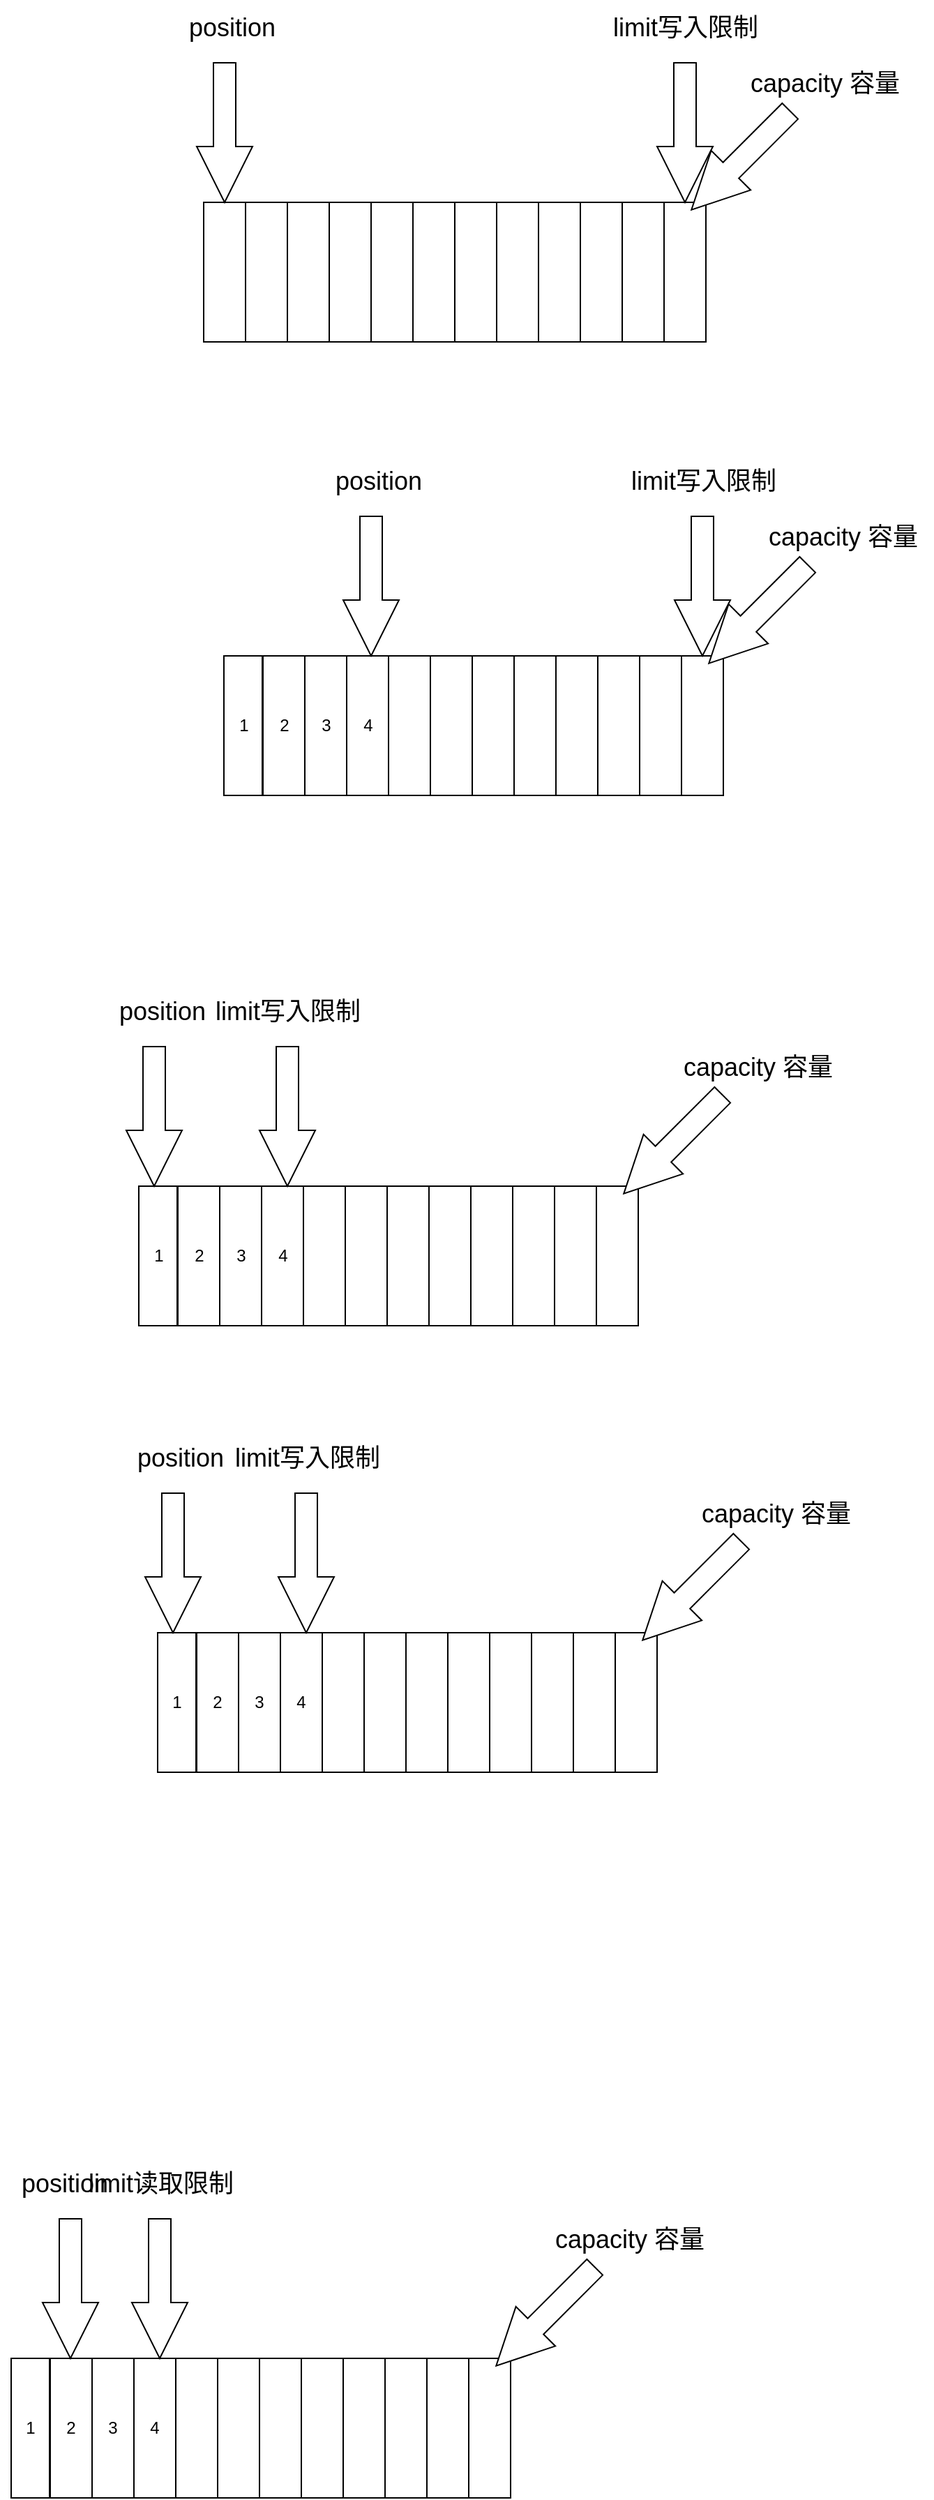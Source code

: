 <mxfile version="24.7.17">
  <diagram name="第 1 页" id="zHqoGz7Wv1w7LbTlSXfK">
    <mxGraphModel dx="1037" dy="704" grid="1" gridSize="10" guides="1" tooltips="1" connect="1" arrows="1" fold="1" page="1" pageScale="1" pageWidth="827" pageHeight="1169" math="0" shadow="0">
      <root>
        <mxCell id="0" />
        <mxCell id="1" parent="0" />
        <mxCell id="NZ2SatmOXx5t-zUzV57u-1" value="" style="rounded=0;whiteSpace=wrap;html=1;" vertex="1" parent="1">
          <mxGeometry x="190" y="160" width="30" height="100" as="geometry" />
        </mxCell>
        <mxCell id="NZ2SatmOXx5t-zUzV57u-2" value="" style="rounded=0;whiteSpace=wrap;html=1;" vertex="1" parent="1">
          <mxGeometry x="220" y="160" width="30" height="100" as="geometry" />
        </mxCell>
        <mxCell id="NZ2SatmOXx5t-zUzV57u-3" value="" style="rounded=0;whiteSpace=wrap;html=1;" vertex="1" parent="1">
          <mxGeometry x="250" y="160" width="30" height="100" as="geometry" />
        </mxCell>
        <mxCell id="NZ2SatmOXx5t-zUzV57u-4" value="" style="rounded=0;whiteSpace=wrap;html=1;" vertex="1" parent="1">
          <mxGeometry x="280" y="160" width="30" height="100" as="geometry" />
        </mxCell>
        <mxCell id="NZ2SatmOXx5t-zUzV57u-5" value="" style="rounded=0;whiteSpace=wrap;html=1;" vertex="1" parent="1">
          <mxGeometry x="310" y="160" width="30" height="100" as="geometry" />
        </mxCell>
        <mxCell id="NZ2SatmOXx5t-zUzV57u-6" value="" style="rounded=0;whiteSpace=wrap;html=1;" vertex="1" parent="1">
          <mxGeometry x="340" y="160" width="30" height="100" as="geometry" />
        </mxCell>
        <mxCell id="NZ2SatmOXx5t-zUzV57u-7" value="" style="rounded=0;whiteSpace=wrap;html=1;" vertex="1" parent="1">
          <mxGeometry x="370" y="160" width="30" height="100" as="geometry" />
        </mxCell>
        <mxCell id="NZ2SatmOXx5t-zUzV57u-8" value="" style="rounded=0;whiteSpace=wrap;html=1;" vertex="1" parent="1">
          <mxGeometry x="400" y="160" width="30" height="100" as="geometry" />
        </mxCell>
        <mxCell id="NZ2SatmOXx5t-zUzV57u-9" value="" style="rounded=0;whiteSpace=wrap;html=1;" vertex="1" parent="1">
          <mxGeometry x="430" y="160" width="30" height="100" as="geometry" />
        </mxCell>
        <mxCell id="NZ2SatmOXx5t-zUzV57u-10" value="" style="rounded=0;whiteSpace=wrap;html=1;" vertex="1" parent="1">
          <mxGeometry x="460" y="160" width="30" height="100" as="geometry" />
        </mxCell>
        <mxCell id="NZ2SatmOXx5t-zUzV57u-11" value="" style="rounded=0;whiteSpace=wrap;html=1;" vertex="1" parent="1">
          <mxGeometry x="490" y="160" width="30" height="100" as="geometry" />
        </mxCell>
        <mxCell id="NZ2SatmOXx5t-zUzV57u-12" value="" style="rounded=0;whiteSpace=wrap;html=1;" vertex="1" parent="1">
          <mxGeometry x="520" y="160" width="30" height="100" as="geometry" />
        </mxCell>
        <mxCell id="NZ2SatmOXx5t-zUzV57u-14" value="" style="html=1;shadow=0;dashed=0;align=center;verticalAlign=middle;shape=mxgraph.arrows2.arrow;dy=0.6;dx=40;direction=south;notch=0;" vertex="1" parent="1">
          <mxGeometry x="185" y="60" width="40" height="100" as="geometry" />
        </mxCell>
        <mxCell id="NZ2SatmOXx5t-zUzV57u-15" value="&lt;font style=&quot;font-size: 18px;&quot;&gt;position&lt;/font&gt;" style="text;html=1;align=center;verticalAlign=middle;resizable=0;points=[];autosize=1;strokeColor=none;fillColor=none;" vertex="1" parent="1">
          <mxGeometry x="165" y="15" width="90" height="40" as="geometry" />
        </mxCell>
        <mxCell id="NZ2SatmOXx5t-zUzV57u-16" value="" style="html=1;shadow=0;dashed=0;align=center;verticalAlign=middle;shape=mxgraph.arrows2.arrow;dy=0.6;dx=40;direction=south;notch=0;" vertex="1" parent="1">
          <mxGeometry x="515" y="60" width="40" height="100" as="geometry" />
        </mxCell>
        <mxCell id="NZ2SatmOXx5t-zUzV57u-17" value="&lt;font style=&quot;font-size: 18px;&quot;&gt;limit写入限制&lt;/font&gt;" style="text;html=1;align=center;verticalAlign=middle;resizable=0;points=[];autosize=1;strokeColor=none;fillColor=none;" vertex="1" parent="1">
          <mxGeometry x="470" y="15" width="130" height="40" as="geometry" />
        </mxCell>
        <mxCell id="NZ2SatmOXx5t-zUzV57u-19" value="" style="html=1;shadow=0;dashed=0;align=center;verticalAlign=middle;shape=mxgraph.arrows2.arrow;dy=0.6;dx=40;direction=south;notch=0;rotation=45;" vertex="1" parent="1">
          <mxGeometry x="555" y="80" width="40" height="100" as="geometry" />
        </mxCell>
        <mxCell id="NZ2SatmOXx5t-zUzV57u-20" value="&lt;font style=&quot;font-size: 18px;&quot;&gt;capacity 容量&lt;/font&gt;" style="text;html=1;align=center;verticalAlign=middle;resizable=0;points=[];autosize=1;strokeColor=none;fillColor=none;" vertex="1" parent="1">
          <mxGeometry x="570" y="55" width="130" height="40" as="geometry" />
        </mxCell>
        <mxCell id="NZ2SatmOXx5t-zUzV57u-22" value="1" style="rounded=0;whiteSpace=wrap;html=1;" vertex="1" parent="1">
          <mxGeometry x="204.5" y="485" width="27.5" height="100" as="geometry" />
        </mxCell>
        <mxCell id="NZ2SatmOXx5t-zUzV57u-23" value="2" style="rounded=0;whiteSpace=wrap;html=1;" vertex="1" parent="1">
          <mxGeometry x="232.5" y="485" width="30" height="100" as="geometry" />
        </mxCell>
        <mxCell id="NZ2SatmOXx5t-zUzV57u-24" value="3" style="rounded=0;whiteSpace=wrap;html=1;" vertex="1" parent="1">
          <mxGeometry x="262.5" y="485" width="30" height="100" as="geometry" />
        </mxCell>
        <mxCell id="NZ2SatmOXx5t-zUzV57u-25" value="4" style="rounded=0;whiteSpace=wrap;html=1;" vertex="1" parent="1">
          <mxGeometry x="292.5" y="485" width="30" height="100" as="geometry" />
        </mxCell>
        <mxCell id="NZ2SatmOXx5t-zUzV57u-26" value="" style="rounded=0;whiteSpace=wrap;html=1;" vertex="1" parent="1">
          <mxGeometry x="322.5" y="485" width="30" height="100" as="geometry" />
        </mxCell>
        <mxCell id="NZ2SatmOXx5t-zUzV57u-27" value="" style="rounded=0;whiteSpace=wrap;html=1;" vertex="1" parent="1">
          <mxGeometry x="352.5" y="485" width="30" height="100" as="geometry" />
        </mxCell>
        <mxCell id="NZ2SatmOXx5t-zUzV57u-28" value="" style="rounded=0;whiteSpace=wrap;html=1;" vertex="1" parent="1">
          <mxGeometry x="382.5" y="485" width="30" height="100" as="geometry" />
        </mxCell>
        <mxCell id="NZ2SatmOXx5t-zUzV57u-29" value="" style="rounded=0;whiteSpace=wrap;html=1;" vertex="1" parent="1">
          <mxGeometry x="412.5" y="485" width="30" height="100" as="geometry" />
        </mxCell>
        <mxCell id="NZ2SatmOXx5t-zUzV57u-30" value="" style="rounded=0;whiteSpace=wrap;html=1;" vertex="1" parent="1">
          <mxGeometry x="442.5" y="485" width="30" height="100" as="geometry" />
        </mxCell>
        <mxCell id="NZ2SatmOXx5t-zUzV57u-31" value="" style="rounded=0;whiteSpace=wrap;html=1;" vertex="1" parent="1">
          <mxGeometry x="472.5" y="485" width="30" height="100" as="geometry" />
        </mxCell>
        <mxCell id="NZ2SatmOXx5t-zUzV57u-32" value="" style="rounded=0;whiteSpace=wrap;html=1;" vertex="1" parent="1">
          <mxGeometry x="502.5" y="485" width="30" height="100" as="geometry" />
        </mxCell>
        <mxCell id="NZ2SatmOXx5t-zUzV57u-33" value="" style="rounded=0;whiteSpace=wrap;html=1;" vertex="1" parent="1">
          <mxGeometry x="532.5" y="485" width="30" height="100" as="geometry" />
        </mxCell>
        <mxCell id="NZ2SatmOXx5t-zUzV57u-34" value="" style="html=1;shadow=0;dashed=0;align=center;verticalAlign=middle;shape=mxgraph.arrows2.arrow;dy=0.6;dx=40;direction=south;notch=0;" vertex="1" parent="1">
          <mxGeometry x="290" y="385" width="40" height="100" as="geometry" />
        </mxCell>
        <mxCell id="NZ2SatmOXx5t-zUzV57u-35" value="&lt;font style=&quot;font-size: 18px;&quot;&gt;position&lt;/font&gt;" style="text;html=1;align=center;verticalAlign=middle;resizable=0;points=[];autosize=1;strokeColor=none;fillColor=none;" vertex="1" parent="1">
          <mxGeometry x="270" y="340" width="90" height="40" as="geometry" />
        </mxCell>
        <mxCell id="NZ2SatmOXx5t-zUzV57u-36" value="" style="html=1;shadow=0;dashed=0;align=center;verticalAlign=middle;shape=mxgraph.arrows2.arrow;dy=0.6;dx=40;direction=south;notch=0;" vertex="1" parent="1">
          <mxGeometry x="527.5" y="385" width="40" height="100" as="geometry" />
        </mxCell>
        <mxCell id="NZ2SatmOXx5t-zUzV57u-37" value="&lt;font style=&quot;font-size: 18px;&quot;&gt;limit写入限制&lt;/font&gt;" style="text;html=1;align=center;verticalAlign=middle;resizable=0;points=[];autosize=1;strokeColor=none;fillColor=none;" vertex="1" parent="1">
          <mxGeometry x="482.5" y="340" width="130" height="40" as="geometry" />
        </mxCell>
        <mxCell id="NZ2SatmOXx5t-zUzV57u-38" value="" style="html=1;shadow=0;dashed=0;align=center;verticalAlign=middle;shape=mxgraph.arrows2.arrow;dy=0.6;dx=40;direction=south;notch=0;rotation=45;" vertex="1" parent="1">
          <mxGeometry x="567.5" y="405" width="40" height="100" as="geometry" />
        </mxCell>
        <mxCell id="NZ2SatmOXx5t-zUzV57u-39" value="&lt;font style=&quot;font-size: 18px;&quot;&gt;capacity 容量&lt;/font&gt;" style="text;html=1;align=center;verticalAlign=middle;resizable=0;points=[];autosize=1;strokeColor=none;fillColor=none;" vertex="1" parent="1">
          <mxGeometry x="582.5" y="380" width="130" height="40" as="geometry" />
        </mxCell>
        <mxCell id="NZ2SatmOXx5t-zUzV57u-41" value="1" style="rounded=0;whiteSpace=wrap;html=1;" vertex="1" parent="1">
          <mxGeometry x="143.5" y="865" width="27.5" height="100" as="geometry" />
        </mxCell>
        <mxCell id="NZ2SatmOXx5t-zUzV57u-42" value="2" style="rounded=0;whiteSpace=wrap;html=1;" vertex="1" parent="1">
          <mxGeometry x="171.5" y="865" width="30" height="100" as="geometry" />
        </mxCell>
        <mxCell id="NZ2SatmOXx5t-zUzV57u-43" value="3" style="rounded=0;whiteSpace=wrap;html=1;" vertex="1" parent="1">
          <mxGeometry x="201.5" y="865" width="30" height="100" as="geometry" />
        </mxCell>
        <mxCell id="NZ2SatmOXx5t-zUzV57u-44" value="4" style="rounded=0;whiteSpace=wrap;html=1;" vertex="1" parent="1">
          <mxGeometry x="231.5" y="865" width="30" height="100" as="geometry" />
        </mxCell>
        <mxCell id="NZ2SatmOXx5t-zUzV57u-45" value="" style="rounded=0;whiteSpace=wrap;html=1;" vertex="1" parent="1">
          <mxGeometry x="261.5" y="865" width="30" height="100" as="geometry" />
        </mxCell>
        <mxCell id="NZ2SatmOXx5t-zUzV57u-46" value="" style="rounded=0;whiteSpace=wrap;html=1;" vertex="1" parent="1">
          <mxGeometry x="291.5" y="865" width="30" height="100" as="geometry" />
        </mxCell>
        <mxCell id="NZ2SatmOXx5t-zUzV57u-47" value="" style="rounded=0;whiteSpace=wrap;html=1;" vertex="1" parent="1">
          <mxGeometry x="321.5" y="865" width="30" height="100" as="geometry" />
        </mxCell>
        <mxCell id="NZ2SatmOXx5t-zUzV57u-48" value="" style="rounded=0;whiteSpace=wrap;html=1;" vertex="1" parent="1">
          <mxGeometry x="351.5" y="865" width="30" height="100" as="geometry" />
        </mxCell>
        <mxCell id="NZ2SatmOXx5t-zUzV57u-49" value="" style="rounded=0;whiteSpace=wrap;html=1;" vertex="1" parent="1">
          <mxGeometry x="381.5" y="865" width="30" height="100" as="geometry" />
        </mxCell>
        <mxCell id="NZ2SatmOXx5t-zUzV57u-50" value="" style="rounded=0;whiteSpace=wrap;html=1;" vertex="1" parent="1">
          <mxGeometry x="411.5" y="865" width="30" height="100" as="geometry" />
        </mxCell>
        <mxCell id="NZ2SatmOXx5t-zUzV57u-51" value="" style="rounded=0;whiteSpace=wrap;html=1;" vertex="1" parent="1">
          <mxGeometry x="441.5" y="865" width="30" height="100" as="geometry" />
        </mxCell>
        <mxCell id="NZ2SatmOXx5t-zUzV57u-52" value="" style="rounded=0;whiteSpace=wrap;html=1;" vertex="1" parent="1">
          <mxGeometry x="471.5" y="865" width="30" height="100" as="geometry" />
        </mxCell>
        <mxCell id="NZ2SatmOXx5t-zUzV57u-53" value="" style="html=1;shadow=0;dashed=0;align=center;verticalAlign=middle;shape=mxgraph.arrows2.arrow;dy=0.6;dx=40;direction=south;notch=0;" vertex="1" parent="1">
          <mxGeometry x="134.5" y="765" width="40" height="100" as="geometry" />
        </mxCell>
        <mxCell id="NZ2SatmOXx5t-zUzV57u-54" value="&lt;font style=&quot;font-size: 18px;&quot;&gt;position&lt;/font&gt;" style="text;html=1;align=center;verticalAlign=middle;resizable=0;points=[];autosize=1;strokeColor=none;fillColor=none;" vertex="1" parent="1">
          <mxGeometry x="114.5" y="720" width="90" height="40" as="geometry" />
        </mxCell>
        <mxCell id="NZ2SatmOXx5t-zUzV57u-55" value="" style="html=1;shadow=0;dashed=0;align=center;verticalAlign=middle;shape=mxgraph.arrows2.arrow;dy=0.6;dx=40;direction=south;notch=0;" vertex="1" parent="1">
          <mxGeometry x="230" y="765" width="40" height="100" as="geometry" />
        </mxCell>
        <mxCell id="NZ2SatmOXx5t-zUzV57u-56" value="&lt;font style=&quot;font-size: 18px;&quot;&gt;limit写入限制&lt;/font&gt;" style="text;html=1;align=center;verticalAlign=middle;resizable=0;points=[];autosize=1;strokeColor=none;fillColor=none;" vertex="1" parent="1">
          <mxGeometry x="185" y="720" width="130" height="40" as="geometry" />
        </mxCell>
        <mxCell id="NZ2SatmOXx5t-zUzV57u-57" value="" style="html=1;shadow=0;dashed=0;align=center;verticalAlign=middle;shape=mxgraph.arrows2.arrow;dy=0.6;dx=40;direction=south;notch=0;rotation=45;" vertex="1" parent="1">
          <mxGeometry x="506.5" y="785" width="40" height="100" as="geometry" />
        </mxCell>
        <mxCell id="NZ2SatmOXx5t-zUzV57u-58" value="&lt;font style=&quot;font-size: 18px;&quot;&gt;capacity 容量&lt;/font&gt;" style="text;html=1;align=center;verticalAlign=middle;resizable=0;points=[];autosize=1;strokeColor=none;fillColor=none;" vertex="1" parent="1">
          <mxGeometry x="521.5" y="760" width="130" height="40" as="geometry" />
        </mxCell>
        <mxCell id="NZ2SatmOXx5t-zUzV57u-59" value="1" style="rounded=0;whiteSpace=wrap;html=1;" vertex="1" parent="1">
          <mxGeometry x="157" y="1185" width="27.5" height="100" as="geometry" />
        </mxCell>
        <mxCell id="NZ2SatmOXx5t-zUzV57u-60" value="2" style="rounded=0;whiteSpace=wrap;html=1;" vertex="1" parent="1">
          <mxGeometry x="185" y="1185" width="30" height="100" as="geometry" />
        </mxCell>
        <mxCell id="NZ2SatmOXx5t-zUzV57u-61" value="3" style="rounded=0;whiteSpace=wrap;html=1;" vertex="1" parent="1">
          <mxGeometry x="215" y="1185" width="30" height="100" as="geometry" />
        </mxCell>
        <mxCell id="NZ2SatmOXx5t-zUzV57u-62" value="4" style="rounded=0;whiteSpace=wrap;html=1;" vertex="1" parent="1">
          <mxGeometry x="245" y="1185" width="30" height="100" as="geometry" />
        </mxCell>
        <mxCell id="NZ2SatmOXx5t-zUzV57u-63" value="" style="rounded=0;whiteSpace=wrap;html=1;" vertex="1" parent="1">
          <mxGeometry x="275" y="1185" width="30" height="100" as="geometry" />
        </mxCell>
        <mxCell id="NZ2SatmOXx5t-zUzV57u-64" value="" style="rounded=0;whiteSpace=wrap;html=1;" vertex="1" parent="1">
          <mxGeometry x="305" y="1185" width="30" height="100" as="geometry" />
        </mxCell>
        <mxCell id="NZ2SatmOXx5t-zUzV57u-65" value="" style="rounded=0;whiteSpace=wrap;html=1;" vertex="1" parent="1">
          <mxGeometry x="335" y="1185" width="30" height="100" as="geometry" />
        </mxCell>
        <mxCell id="NZ2SatmOXx5t-zUzV57u-66" value="" style="rounded=0;whiteSpace=wrap;html=1;" vertex="1" parent="1">
          <mxGeometry x="365" y="1185" width="30" height="100" as="geometry" />
        </mxCell>
        <mxCell id="NZ2SatmOXx5t-zUzV57u-67" value="" style="rounded=0;whiteSpace=wrap;html=1;" vertex="1" parent="1">
          <mxGeometry x="395" y="1185" width="30" height="100" as="geometry" />
        </mxCell>
        <mxCell id="NZ2SatmOXx5t-zUzV57u-68" value="" style="rounded=0;whiteSpace=wrap;html=1;" vertex="1" parent="1">
          <mxGeometry x="425" y="1185" width="30" height="100" as="geometry" />
        </mxCell>
        <mxCell id="NZ2SatmOXx5t-zUzV57u-69" value="" style="rounded=0;whiteSpace=wrap;html=1;" vertex="1" parent="1">
          <mxGeometry x="455" y="1185" width="30" height="100" as="geometry" />
        </mxCell>
        <mxCell id="NZ2SatmOXx5t-zUzV57u-70" value="" style="rounded=0;whiteSpace=wrap;html=1;" vertex="1" parent="1">
          <mxGeometry x="485" y="1185" width="30" height="100" as="geometry" />
        </mxCell>
        <mxCell id="NZ2SatmOXx5t-zUzV57u-71" value="" style="html=1;shadow=0;dashed=0;align=center;verticalAlign=middle;shape=mxgraph.arrows2.arrow;dy=0.6;dx=40;direction=south;notch=0;" vertex="1" parent="1">
          <mxGeometry x="148" y="1085" width="40" height="100" as="geometry" />
        </mxCell>
        <mxCell id="NZ2SatmOXx5t-zUzV57u-72" value="&lt;font style=&quot;font-size: 18px;&quot;&gt;position&lt;/font&gt;" style="text;html=1;align=center;verticalAlign=middle;resizable=0;points=[];autosize=1;strokeColor=none;fillColor=none;" vertex="1" parent="1">
          <mxGeometry x="128" y="1040" width="90" height="40" as="geometry" />
        </mxCell>
        <mxCell id="NZ2SatmOXx5t-zUzV57u-73" value="" style="html=1;shadow=0;dashed=0;align=center;verticalAlign=middle;shape=mxgraph.arrows2.arrow;dy=0.6;dx=40;direction=south;notch=0;" vertex="1" parent="1">
          <mxGeometry x="243.5" y="1085" width="40" height="100" as="geometry" />
        </mxCell>
        <mxCell id="NZ2SatmOXx5t-zUzV57u-74" value="&lt;font style=&quot;font-size: 18px;&quot;&gt;limit写入限制&lt;/font&gt;" style="text;html=1;align=center;verticalAlign=middle;resizable=0;points=[];autosize=1;strokeColor=none;fillColor=none;" vertex="1" parent="1">
          <mxGeometry x="198.5" y="1040" width="130" height="40" as="geometry" />
        </mxCell>
        <mxCell id="NZ2SatmOXx5t-zUzV57u-75" value="" style="html=1;shadow=0;dashed=0;align=center;verticalAlign=middle;shape=mxgraph.arrows2.arrow;dy=0.6;dx=40;direction=south;notch=0;rotation=45;" vertex="1" parent="1">
          <mxGeometry x="520" y="1105" width="40" height="100" as="geometry" />
        </mxCell>
        <mxCell id="NZ2SatmOXx5t-zUzV57u-76" value="&lt;font style=&quot;font-size: 18px;&quot;&gt;capacity 容量&lt;/font&gt;" style="text;html=1;align=center;verticalAlign=middle;resizable=0;points=[];autosize=1;strokeColor=none;fillColor=none;" vertex="1" parent="1">
          <mxGeometry x="535" y="1080" width="130" height="40" as="geometry" />
        </mxCell>
        <mxCell id="NZ2SatmOXx5t-zUzV57u-95" value="1" style="rounded=0;whiteSpace=wrap;html=1;" vertex="1" parent="1">
          <mxGeometry x="52" y="1705" width="27.5" height="100" as="geometry" />
        </mxCell>
        <mxCell id="NZ2SatmOXx5t-zUzV57u-96" value="2" style="rounded=0;whiteSpace=wrap;html=1;" vertex="1" parent="1">
          <mxGeometry x="80" y="1705" width="30" height="100" as="geometry" />
        </mxCell>
        <mxCell id="NZ2SatmOXx5t-zUzV57u-97" value="3" style="rounded=0;whiteSpace=wrap;html=1;" vertex="1" parent="1">
          <mxGeometry x="110" y="1705" width="30" height="100" as="geometry" />
        </mxCell>
        <mxCell id="NZ2SatmOXx5t-zUzV57u-98" value="4" style="rounded=0;whiteSpace=wrap;html=1;" vertex="1" parent="1">
          <mxGeometry x="140" y="1705" width="30" height="100" as="geometry" />
        </mxCell>
        <mxCell id="NZ2SatmOXx5t-zUzV57u-99" value="" style="rounded=0;whiteSpace=wrap;html=1;" vertex="1" parent="1">
          <mxGeometry x="170" y="1705" width="30" height="100" as="geometry" />
        </mxCell>
        <mxCell id="NZ2SatmOXx5t-zUzV57u-100" value="" style="rounded=0;whiteSpace=wrap;html=1;" vertex="1" parent="1">
          <mxGeometry x="200" y="1705" width="30" height="100" as="geometry" />
        </mxCell>
        <mxCell id="NZ2SatmOXx5t-zUzV57u-101" value="" style="rounded=0;whiteSpace=wrap;html=1;" vertex="1" parent="1">
          <mxGeometry x="230" y="1705" width="30" height="100" as="geometry" />
        </mxCell>
        <mxCell id="NZ2SatmOXx5t-zUzV57u-102" value="" style="rounded=0;whiteSpace=wrap;html=1;" vertex="1" parent="1">
          <mxGeometry x="260" y="1705" width="30" height="100" as="geometry" />
        </mxCell>
        <mxCell id="NZ2SatmOXx5t-zUzV57u-103" value="" style="rounded=0;whiteSpace=wrap;html=1;" vertex="1" parent="1">
          <mxGeometry x="290" y="1705" width="30" height="100" as="geometry" />
        </mxCell>
        <mxCell id="NZ2SatmOXx5t-zUzV57u-104" value="" style="rounded=0;whiteSpace=wrap;html=1;" vertex="1" parent="1">
          <mxGeometry x="320" y="1705" width="30" height="100" as="geometry" />
        </mxCell>
        <mxCell id="NZ2SatmOXx5t-zUzV57u-105" value="" style="rounded=0;whiteSpace=wrap;html=1;" vertex="1" parent="1">
          <mxGeometry x="350" y="1705" width="30" height="100" as="geometry" />
        </mxCell>
        <mxCell id="NZ2SatmOXx5t-zUzV57u-106" value="" style="rounded=0;whiteSpace=wrap;html=1;" vertex="1" parent="1">
          <mxGeometry x="380" y="1705" width="30" height="100" as="geometry" />
        </mxCell>
        <mxCell id="NZ2SatmOXx5t-zUzV57u-107" value="" style="html=1;shadow=0;dashed=0;align=center;verticalAlign=middle;shape=mxgraph.arrows2.arrow;dy=0.6;dx=40;direction=south;notch=0;" vertex="1" parent="1">
          <mxGeometry x="74.5" y="1605" width="40" height="100" as="geometry" />
        </mxCell>
        <mxCell id="NZ2SatmOXx5t-zUzV57u-108" value="&lt;font style=&quot;font-size: 18px;&quot;&gt;position&lt;/font&gt;" style="text;html=1;align=center;verticalAlign=middle;resizable=0;points=[];autosize=1;strokeColor=none;fillColor=none;" vertex="1" parent="1">
          <mxGeometry x="44.5" y="1560" width="90" height="40" as="geometry" />
        </mxCell>
        <mxCell id="NZ2SatmOXx5t-zUzV57u-109" value="" style="html=1;shadow=0;dashed=0;align=center;verticalAlign=middle;shape=mxgraph.arrows2.arrow;dy=0.6;dx=40;direction=south;notch=0;" vertex="1" parent="1">
          <mxGeometry x="138.5" y="1605" width="40" height="100" as="geometry" />
        </mxCell>
        <mxCell id="NZ2SatmOXx5t-zUzV57u-110" value="&lt;font style=&quot;font-size: 18px;&quot;&gt;limit读取限制&lt;/font&gt;" style="text;html=1;align=center;verticalAlign=middle;resizable=0;points=[];autosize=1;strokeColor=none;fillColor=none;" vertex="1" parent="1">
          <mxGeometry x="93.5" y="1560" width="130" height="40" as="geometry" />
        </mxCell>
        <mxCell id="NZ2SatmOXx5t-zUzV57u-111" value="" style="html=1;shadow=0;dashed=0;align=center;verticalAlign=middle;shape=mxgraph.arrows2.arrow;dy=0.6;dx=40;direction=south;notch=0;rotation=45;" vertex="1" parent="1">
          <mxGeometry x="415" y="1625" width="40" height="100" as="geometry" />
        </mxCell>
        <mxCell id="NZ2SatmOXx5t-zUzV57u-112" value="&lt;font style=&quot;font-size: 18px;&quot;&gt;capacity 容量&lt;/font&gt;" style="text;html=1;align=center;verticalAlign=middle;resizable=0;points=[];autosize=1;strokeColor=none;fillColor=none;" vertex="1" parent="1">
          <mxGeometry x="430" y="1600" width="130" height="40" as="geometry" />
        </mxCell>
      </root>
    </mxGraphModel>
  </diagram>
</mxfile>
